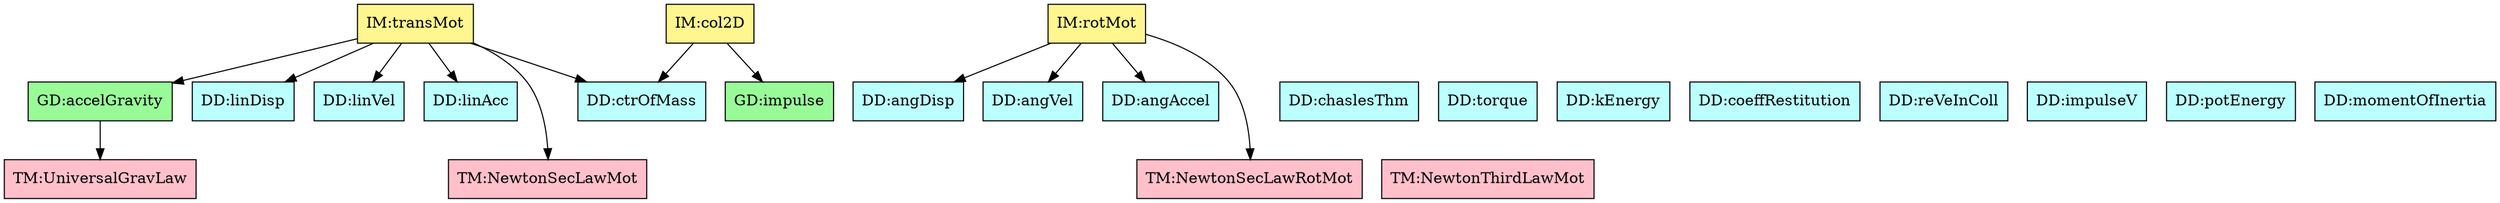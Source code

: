 digraph refvsref {
	gravitationalAccel -> force;
	accj -> p_CM;
	accj -> linearDisplacement;
	accj -> linearVelocity;
	accj -> linearAcceleration;
	accj -> newtonSL;
	accj -> gravitationalAccel;
	angAccj -> angularDisplacement;
	angAccj -> angularVelocity;
	angAccj -> angularAcceleration;
	angAccj -> newtonSLR;
	col2DIM -> p_CM;
	col2DIM -> impulseS;


	p_CM	[shape=box, color=black, style=filled, fillcolor=paleturquoise1, label="DD:ctrOfMass"];
	velocityB	[shape=box, color=black, style=filled, fillcolor=paleturquoise1, label="DD:chaslesThm"];
	torque	[shape=box, color=black, style=filled, fillcolor=paleturquoise1, label="DD:torque"];
	kEnergy	[shape=box, color=black, style=filled, fillcolor=paleturquoise1, label="DD:kEnergy"];
	restitutionCoef	[shape=box, color=black, style=filled, fillcolor=paleturquoise1, label="DD:coeffRestitution"];
	v_iAB	[shape=box, color=black, style=filled, fillcolor=paleturquoise1, label="DD:reVeInColl"];
	impulseV	[shape=box, color=black, style=filled, fillcolor=paleturquoise1, label="DD:impulseV"];
	potEnergy	[shape=box, color=black, style=filled, fillcolor=paleturquoise1, label="DD:potEnergy"];
	momentOfInertia	[shape=box, color=black, style=filled, fillcolor=paleturquoise1, label="DD:momentOfInertia"];
	linearDisplacement	[shape=box, color=black, style=filled, fillcolor=paleturquoise1, label="DD:linDisp"];
	linearVelocity	[shape=box, color=black, style=filled, fillcolor=paleturquoise1, label="DD:linVel"];
	linearAcceleration	[shape=box, color=black, style=filled, fillcolor=paleturquoise1, label="DD:linAcc"];
	angularDisplacement	[shape=box, color=black, style=filled, fillcolor=paleturquoise1, label="DD:angDisp"];
	angularVelocity	[shape=box, color=black, style=filled, fillcolor=paleturquoise1, label="DD:angVel"];
	angularAcceleration	[shape=box, color=black, style=filled, fillcolor=paleturquoise1, label="DD:angAccel"];

	subgraph DD {
	rank="same"
	{p_CM, velocityB, torque, kEnergy, restitutionCoef, v_iAB, impulseV, potEnergy, momentOfInertia, linearDisplacement, linearVelocity, linearAcceleration, angularDisplacement, angularVelocity, angularAcceleration}
	}

	newtonSL	[shape=box, color=black, style=filled, fillcolor=pink, label="TM:NewtonSecLawMot"];
	force1	[shape=box, color=black, style=filled, fillcolor=pink, label="TM:NewtonThirdLawMot"];
	force	[shape=box, color=black, style=filled, fillcolor=pink, label="TM:UniversalGravLaw"];
	newtonSLR	[shape=box, color=black, style=filled, fillcolor=pink, label="TM:NewtonSecLawRotMot"];

	subgraph TM {
	rank="same"
	{newtonSL, force1, force, newtonSLR}
	}

	gravitationalAccel	[shape=box, color=black, style=filled, fillcolor=palegreen, label="GD:accelGravity"];
	impulseS	[shape=box, color=black, style=filled, fillcolor=palegreen, label="GD:impulse"];

	subgraph GD {
	rank="same"
	{gravitationalAccel, impulseS}
	}

	accj	[shape=box, color=black, style=filled, fillcolor=khaki1, label="IM:transMot"];
	angAccj	[shape=box, color=black, style=filled, fillcolor=khaki1, label="IM:rotMot"];
	col2DIM	[shape=box, color=black, style=filled, fillcolor=khaki1, label="IM:col2D"];

	subgraph IM {
	rank="same"
	{accj, angAccj, col2DIM}
	}

}
